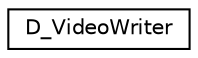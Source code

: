 digraph "Graphical Class Hierarchy"
{
 // LATEX_PDF_SIZE
  edge [fontname="Helvetica",fontsize="10",labelfontname="Helvetica",labelfontsize="10"];
  node [fontname="Helvetica",fontsize="10",shape=record];
  rankdir="LR";
  Node0 [label="D_VideoWriter",height=0.2,width=0.4,color="black", fillcolor="white", style="filled",URL="$class_d___video_writer.html",tooltip=" "];
}

